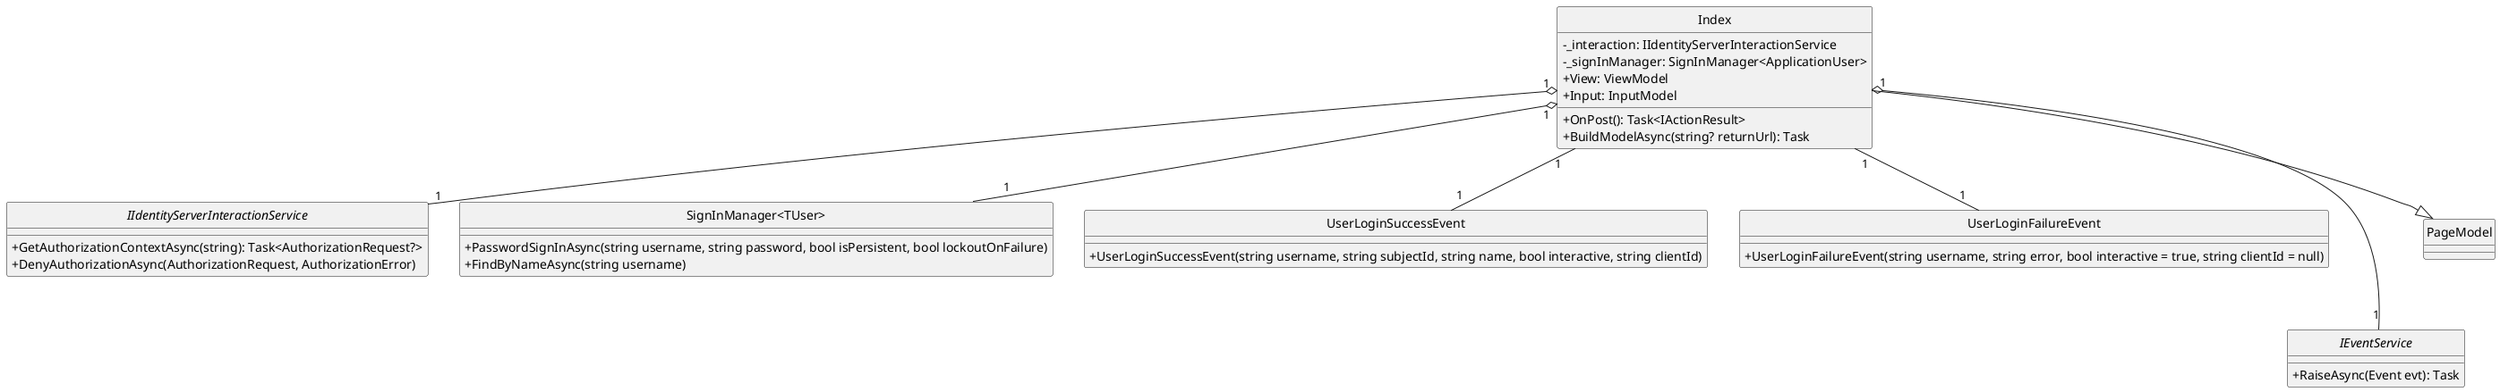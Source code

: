 @startuml Login
hide circle
skinparam classAttributeIconSize 0
class Index{
    - _interaction: IIdentityServerInteractionService
    - _signInManager: SignInManager<ApplicationUser>
    + View: ViewModel
    + Input: InputModel
    + OnPost(): Task<IActionResult>
    + BuildModelAsync(string? returnUrl): Task 
}

interface IIdentityServerInteractionService{
    + GetAuthorizationContextAsync(string): Task<AuthorizationRequest?>
    + DenyAuthorizationAsync(AuthorizationRequest, AuthorizationError)
}

class "SignInManager<TUser>" {
    + PasswordSignInAsync(string username, string password, bool isPersistent, bool lockoutOnFailure)
    + FindByNameAsync(string username)
}

class UserLoginSuccessEvent{
    + UserLoginSuccessEvent(string username, string subjectId, string name, bool interactive, string clientId)
}

class UserLoginFailureEvent{
    + UserLoginFailureEvent(string username, string error, bool interactive = true, string clientId = null)
}


interface IEventService{
    + RaiseAsync(Event evt): Task
}

class PageModel

Index "1" o--"1" IIdentityServerInteractionService
Index "1" o--"1" "SignInManager<TUser>"
Index "1" o---"1" IEventService
Index "1"--"1" UserLoginFailureEvent
Index "1"--"1" UserLoginSuccessEvent
Index --|> PageModel

@enduml